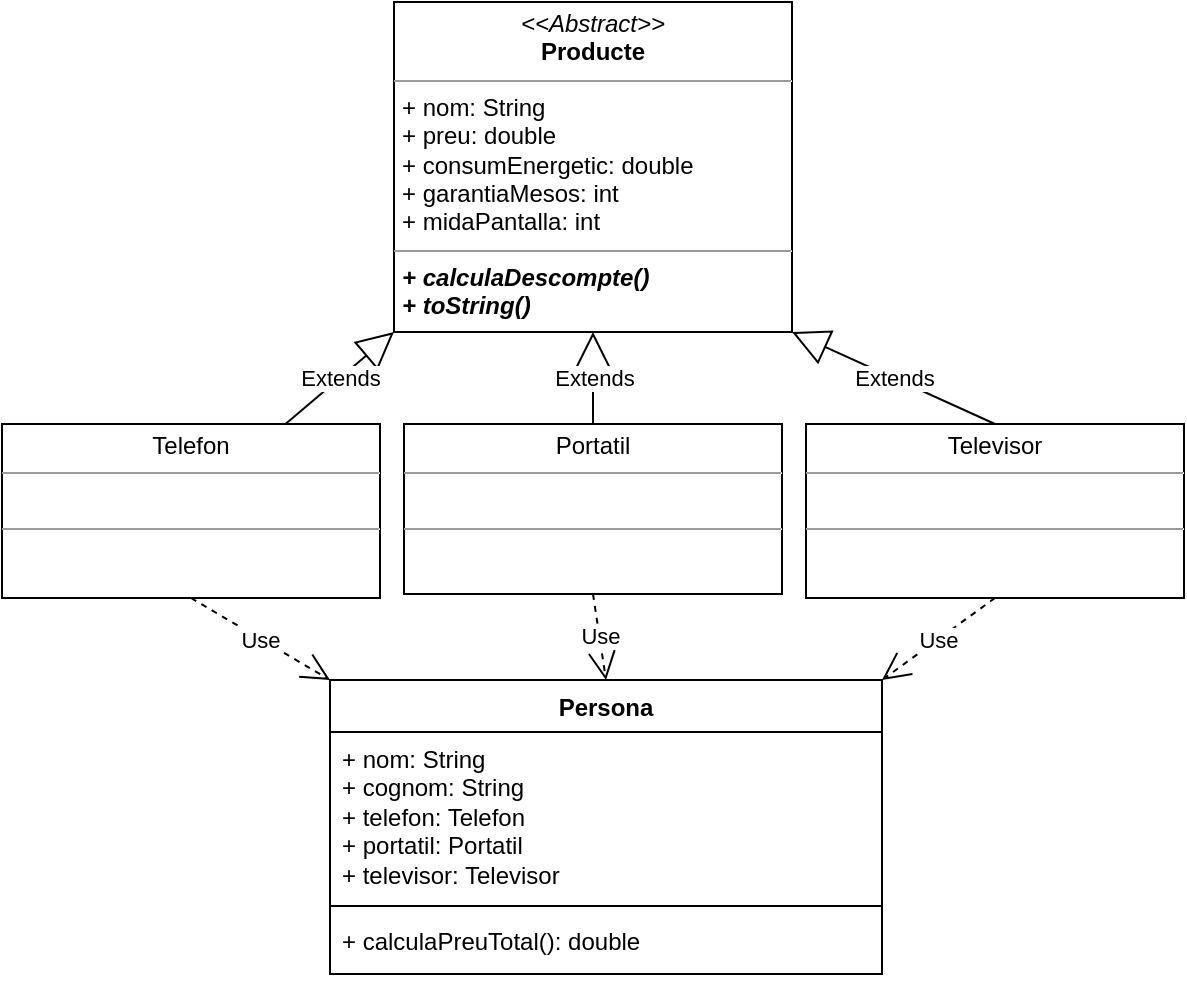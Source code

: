 <mxfile version="22.1.16" type="device">
  <diagram id="C5RBs43oDa-KdzZeNtuy" name="Page-1">
    <mxGraphModel dx="864" dy="508" grid="0" gridSize="10" guides="1" tooltips="1" connect="1" arrows="1" fold="1" page="1" pageScale="1" pageWidth="827" pageHeight="1169" math="0" shadow="0">
      <root>
        <mxCell id="WIyWlLk6GJQsqaUBKTNV-0" />
        <mxCell id="WIyWlLk6GJQsqaUBKTNV-1" parent="WIyWlLk6GJQsqaUBKTNV-0" />
        <mxCell id="86FwZAQYS3h-tKqfAoDZ-49" value="Persona" style="swimlane;fontStyle=1;align=center;verticalAlign=top;childLayout=stackLayout;horizontal=1;startSize=26;horizontalStack=0;resizeParent=1;resizeParentMax=0;resizeLast=0;collapsible=1;marginBottom=0;whiteSpace=wrap;html=1;" parent="WIyWlLk6GJQsqaUBKTNV-1" vertex="1">
          <mxGeometry x="255" y="561" width="276" height="147" as="geometry" />
        </mxCell>
        <mxCell id="86FwZAQYS3h-tKqfAoDZ-50" value="+ nom: String&lt;br&gt;+ cognom: String&lt;br&gt;+ telefon: Telefon&lt;br&gt;+ portatil: Portatil&lt;br&gt;+ televisor: Televisor" style="text;strokeColor=none;fillColor=none;align=left;verticalAlign=top;spacingLeft=4;spacingRight=4;overflow=hidden;rotatable=0;points=[[0,0.5],[1,0.5]];portConstraint=eastwest;whiteSpace=wrap;html=1;" parent="86FwZAQYS3h-tKqfAoDZ-49" vertex="1">
          <mxGeometry y="26" width="276" height="83" as="geometry" />
        </mxCell>
        <mxCell id="86FwZAQYS3h-tKqfAoDZ-51" value="" style="line;strokeWidth=1;fillColor=none;align=left;verticalAlign=middle;spacingTop=-1;spacingLeft=3;spacingRight=3;rotatable=0;labelPosition=right;points=[];portConstraint=eastwest;strokeColor=inherit;" parent="86FwZAQYS3h-tKqfAoDZ-49" vertex="1">
          <mxGeometry y="109" width="276" height="8" as="geometry" />
        </mxCell>
        <mxCell id="86FwZAQYS3h-tKqfAoDZ-52" value="+ calculaPreuTotal(): double" style="text;strokeColor=none;fillColor=none;align=left;verticalAlign=top;spacingLeft=4;spacingRight=4;overflow=hidden;rotatable=0;points=[[0,0.5],[1,0.5]];portConstraint=eastwest;whiteSpace=wrap;html=1;" parent="86FwZAQYS3h-tKqfAoDZ-49" vertex="1">
          <mxGeometry y="117" width="276" height="30" as="geometry" />
        </mxCell>
        <mxCell id="wE3ZdhMuLC0Yw11eOyGS-0" value="&lt;p style=&quot;margin:0px;margin-top:4px;text-align:center;&quot;&gt;Portatil&lt;/p&gt;&lt;hr size=&quot;1&quot;&gt;&lt;p style=&quot;margin:0px;margin-left:4px;&quot;&gt;&lt;br&gt;&lt;/p&gt;&lt;hr size=&quot;1&quot;&gt;&lt;p style=&quot;margin:0px;margin-left:4px;&quot;&gt;&lt;br&gt;&lt;/p&gt;" style="verticalAlign=top;align=left;overflow=fill;fontSize=12;fontFamily=Helvetica;html=1;whiteSpace=wrap;" parent="WIyWlLk6GJQsqaUBKTNV-1" vertex="1">
          <mxGeometry x="292" y="433" width="189" height="85" as="geometry" />
        </mxCell>
        <mxCell id="wE3ZdhMuLC0Yw11eOyGS-1" value="&lt;p style=&quot;margin:0px;margin-top:4px;text-align:center;&quot;&gt;Televisor&lt;/p&gt;&lt;hr size=&quot;1&quot;&gt;&lt;p style=&quot;margin:0px;margin-left:4px;&quot;&gt;&lt;br&gt;&lt;/p&gt;&lt;hr size=&quot;1&quot;&gt;&lt;p style=&quot;margin:0px;margin-left:4px;&quot;&gt;&lt;br&gt;&lt;/p&gt;" style="verticalAlign=top;align=left;overflow=fill;fontSize=12;fontFamily=Helvetica;html=1;whiteSpace=wrap;" parent="WIyWlLk6GJQsqaUBKTNV-1" vertex="1">
          <mxGeometry x="493" y="433" width="189" height="87" as="geometry" />
        </mxCell>
        <mxCell id="wE3ZdhMuLC0Yw11eOyGS-2" value="&lt;p style=&quot;margin:0px;margin-top:4px;text-align:center;&quot;&gt;&lt;i style=&quot;border-color: var(--border-color);&quot;&gt;&amp;lt;&amp;lt;Abstract&amp;gt;&amp;gt;&lt;/i&gt;&lt;br style=&quot;border-color: var(--border-color);&quot;&gt;&lt;b style=&quot;border-color: var(--border-color);&quot;&gt;Producte&lt;/b&gt;&lt;br&gt;&lt;/p&gt;&lt;hr size=&quot;1&quot;&gt;&lt;p style=&quot;margin:0px;margin-left:4px;&quot;&gt;+ nom: String&lt;/p&gt;&lt;p style=&quot;margin:0px;margin-left:4px;&quot;&gt;+ preu: double&lt;/p&gt;&lt;p style=&quot;border-color: var(--border-color); margin: 0px 0px 0px 4px;&quot;&gt;+ consumEnergetic: double&lt;/p&gt;&lt;p style=&quot;border-color: var(--border-color); margin: 0px 0px 0px 4px;&quot;&gt;+ garantiaMesos: int&lt;/p&gt;&lt;p style=&quot;border-color: var(--border-color); margin: 0px 0px 0px 4px;&quot;&gt;+ midaPantalla: int&lt;br&gt;&lt;/p&gt;&lt;hr size=&quot;1&quot;&gt;&lt;p style=&quot;margin:0px;margin-left:4px;&quot;&gt;&lt;b&gt;&lt;i&gt;+ calculaDescompte()&lt;/i&gt;&lt;/b&gt;&lt;/p&gt;&lt;p style=&quot;margin:0px;margin-left:4px;&quot;&gt;&lt;b&gt;&lt;i&gt;+ toString()&lt;/i&gt;&lt;/b&gt;&lt;/p&gt;" style="verticalAlign=top;align=left;overflow=fill;fontSize=12;fontFamily=Helvetica;html=1;whiteSpace=wrap;" parent="WIyWlLk6GJQsqaUBKTNV-1" vertex="1">
          <mxGeometry x="287" y="222" width="199" height="165" as="geometry" />
        </mxCell>
        <mxCell id="wE3ZdhMuLC0Yw11eOyGS-3" value="&lt;p style=&quot;margin:0px;margin-top:4px;text-align:center;&quot;&gt;Telefon&lt;/p&gt;&lt;hr size=&quot;1&quot;&gt;&lt;p style=&quot;margin:0px;margin-left:4px;&quot;&gt;&lt;br&gt;&lt;/p&gt;&lt;hr size=&quot;1&quot;&gt;&lt;p style=&quot;margin:0px;margin-left:4px;&quot;&gt;&lt;br&gt;&lt;/p&gt;" style="verticalAlign=top;align=left;overflow=fill;fontSize=12;fontFamily=Helvetica;html=1;whiteSpace=wrap;" parent="WIyWlLk6GJQsqaUBKTNV-1" vertex="1">
          <mxGeometry x="91" y="433" width="189" height="87" as="geometry" />
        </mxCell>
        <mxCell id="wE3ZdhMuLC0Yw11eOyGS-7" value="Extends" style="endArrow=block;endSize=16;endFill=0;html=1;rounded=0;entryX=0.5;entryY=1;entryDx=0;entryDy=0;exitX=0.5;exitY=0;exitDx=0;exitDy=0;" parent="WIyWlLk6GJQsqaUBKTNV-1" source="wE3ZdhMuLC0Yw11eOyGS-0" target="wE3ZdhMuLC0Yw11eOyGS-2" edge="1">
          <mxGeometry width="160" relative="1" as="geometry">
            <mxPoint x="338" y="374" as="sourcePoint" />
            <mxPoint x="400" y="461" as="targetPoint" />
          </mxGeometry>
        </mxCell>
        <mxCell id="wE3ZdhMuLC0Yw11eOyGS-9" value="Extends" style="endArrow=block;endSize=16;endFill=0;html=1;rounded=0;entryX=1;entryY=1;entryDx=0;entryDy=0;exitX=0.5;exitY=0;exitDx=0;exitDy=0;" parent="WIyWlLk6GJQsqaUBKTNV-1" source="wE3ZdhMuLC0Yw11eOyGS-1" target="wE3ZdhMuLC0Yw11eOyGS-2" edge="1">
          <mxGeometry width="160" relative="1" as="geometry">
            <mxPoint x="341" y="395" as="sourcePoint" />
            <mxPoint x="442" y="336" as="targetPoint" />
          </mxGeometry>
        </mxCell>
        <mxCell id="wE3ZdhMuLC0Yw11eOyGS-12" value="Extends" style="endArrow=block;endSize=16;endFill=0;html=1;rounded=0;entryX=0;entryY=1;entryDx=0;entryDy=0;exitX=0.75;exitY=0;exitDx=0;exitDy=0;" parent="WIyWlLk6GJQsqaUBKTNV-1" source="wE3ZdhMuLC0Yw11eOyGS-3" target="wE3ZdhMuLC0Yw11eOyGS-2" edge="1">
          <mxGeometry width="160" relative="1" as="geometry">
            <mxPoint x="341" y="395" as="sourcePoint" />
            <mxPoint x="442" y="336" as="targetPoint" />
          </mxGeometry>
        </mxCell>
        <mxCell id="wE3ZdhMuLC0Yw11eOyGS-13" value="Use" style="endArrow=open;endSize=12;dashed=1;html=1;rounded=0;entryX=0.5;entryY=0;entryDx=0;entryDy=0;exitX=0.5;exitY=1;exitDx=0;exitDy=0;" parent="WIyWlLk6GJQsqaUBKTNV-1" source="wE3ZdhMuLC0Yw11eOyGS-0" target="86FwZAQYS3h-tKqfAoDZ-49" edge="1">
          <mxGeometry width="160" relative="1" as="geometry">
            <mxPoint x="240" y="361" as="sourcePoint" />
            <mxPoint x="400" y="361" as="targetPoint" />
          </mxGeometry>
        </mxCell>
        <mxCell id="iOzfqOCO4zLoYoAr9cuY-0" value="Use" style="endArrow=open;endSize=12;dashed=1;html=1;rounded=0;entryX=1;entryY=0;entryDx=0;entryDy=0;exitX=0.5;exitY=1;exitDx=0;exitDy=0;" parent="WIyWlLk6GJQsqaUBKTNV-1" source="wE3ZdhMuLC0Yw11eOyGS-1" target="86FwZAQYS3h-tKqfAoDZ-49" edge="1">
          <mxGeometry width="160" relative="1" as="geometry">
            <mxPoint x="397" y="513" as="sourcePoint" />
            <mxPoint x="403" y="571" as="targetPoint" />
          </mxGeometry>
        </mxCell>
        <mxCell id="iOzfqOCO4zLoYoAr9cuY-1" value="Use" style="endArrow=open;endSize=12;dashed=1;html=1;rounded=0;entryX=0;entryY=0;entryDx=0;entryDy=0;exitX=0.5;exitY=1;exitDx=0;exitDy=0;" parent="WIyWlLk6GJQsqaUBKTNV-1" source="wE3ZdhMuLC0Yw11eOyGS-3" target="86FwZAQYS3h-tKqfAoDZ-49" edge="1">
          <mxGeometry width="160" relative="1" as="geometry">
            <mxPoint x="598" y="515" as="sourcePoint" />
            <mxPoint x="541" y="571" as="targetPoint" />
          </mxGeometry>
        </mxCell>
      </root>
    </mxGraphModel>
  </diagram>
</mxfile>

